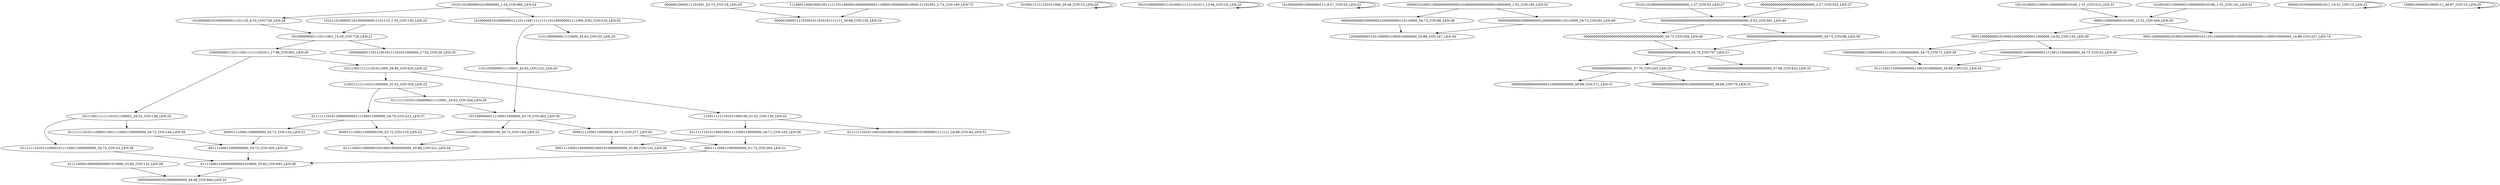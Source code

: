 digraph G {
    "0111111101011000000011110001_34-63_COV:204_LEN:28" -> "10110000000111100011000000_43-70_COV:402_LEN:26";
    "011111110101100010001111000110000000_34-71_COV:105_LEN:36" -> "000111100011000000000_51-73_COV:264_LEN:21";
    "011111110101100010001111000110000000_34-71_COV:105_LEN:36" -> "000111100011000000010001010000000000_51-88_COV:131_LEN:36";
    "1010000001010000000111101110011111111101100000001111000_6-62_COV:218_LEN:55" -> "11011000000011110001_42-63_COV:132_LEN:20";
    "1010000001010000000111101110011111111101100000001111000_6-62_COV:218_LEN:55" -> "11011000000011110000_42-63_COV:33_LEN:20";
    "100000000111011100111111101011_17-46_COV:601_LEN:30" -> "1011100111111101011000_28-49_COV:435_LEN:22";
    "100000000111011100111111101011_17-46_COV:601_LEN:30" -> "1011100111111101011100001_28-52_COV:138_LEN:25";
    "00000010000111101001_52-73_COV:19_LEN:20" -> "0000010000111101001011010101111111_55-88_COV:129_LEN:34";
    "000111100011000000000_51-73_COV:264_LEN:21" -> "0111100011000000000001010000_55-82_COV:693_LEN:28";
    "0111100011000000000001010000_55-82_COV:693_LEN:28" -> "1000000000001010000000000_64-88_COV:844_LEN:25";
    "01000111111101011000_29-49_COV:15_LEN:20" -> "01000111111101011000_29-49_COV:15_LEN:20";
    "001010000000011101000111111101011_13-46_COV:18_LEN:33" -> "001010000000011101000111111101011_13-46_COV:18_LEN:33";
    "1010000000010000000111_6-27_COV:20_LEN:22" -> "1010000000010000000111_6-27_COV:20_LEN:22";
    "0000010100011000000000000010100000000000000010000000_1-52_COV:185_LEN:52" -> "00000000000100000001200000000110110000_34-73_COV:86_LEN:38";
    "0000010100011000000000000010100000000000000010000000_1-52_COV:185_LEN:52" -> "0000000000010000000001200000000110110000_34-73_COV:83_LEN:40";
    "101000000001110111001_15-35_COV:728_LEN:21" -> "100000000111011100111111101011_17-46_COV:601_LEN:30";
    "101000000001110111001_15-35_COV:728_LEN:21" -> "10000000011101110010111101011000000_17-52_COV:26_LEN:35";
    "0000000000000000000000000000000000000000_34-73_COV:558_LEN:40" -> "000000000000000000000_55-75_COV:707_LEN:21";
    "1011010000110000110000000010100_1-31_COV:313_LEN:31" -> "00001100000000101000_13-32_COV:454_LEN:20";
    "1010010011000000110000000010100_1-31_COV:141_LEN:31" -> "00001100000000101000_13-32_COV:454_LEN:20";
    "00000000000100000001200000000110110000_34-73_COV:86_LEN:38" -> "1200000000110110000011000010000000_55-88_COV:167_LEN:34";
    "1011100111111101011000_28-49_COV:435_LEN:22" -> "1100111111101011000100_31-52_COV:139_LEN:22";
    "1011100111111101011000_28-49_COV:435_LEN:22" -> "1100111111101011000000_31-52_COV:354_LEN:22";
    "0111111101011000000000111100011000000_34-70_COV:223_LEN:37" -> "000011110001100000000_52-72_COV:152_LEN:21";
    "0111111101011000000000111100011000000_34-70_COV:223_LEN:37" -> "0000111100011000000100_52-73_COV:133_LEN:22";
    "11011000000011110001_42-63_COV:132_LEN:20" -> "10110000000111100011000000_43-70_COV:402_LEN:26";
    "10000000000110000000111100111000000000_34-73_COV:71_LEN:38" -> "0111100111000000000011001010000000_55-88_COV:131_LEN:34";
    "011111110101110000110011110001100000000_34-72_COV:144_LEN:39" -> "00111100011000000000_54-73_COV:329_LEN:20";
    "000011110001100000000_52-72_COV:152_LEN:21" -> "00111100011000000000_54-73_COV:329_LEN:20";
    "101011010000000000000000000_1-27_COV:53_LEN:27" -> "00000000000000000000000000000000000000000000_9-52_COV:591_LEN:44";
    "0000111100011000000100_52-73_COV:133_LEN:22" -> "0111100011000000100100010000000000_55-88_COV:321_LEN:34";
    "1011100111111101011100001_28-52_COV:138_LEN:25" -> "011111110101110000110011110001100000000_34-72_COV:144_LEN:39";
    "1011100111111101011100001_28-52_COV:138_LEN:25" -> "01111111010111000010111100011000000000_34-73_COV:23_LEN:38";
    "000001010000000001011_10-31_COV:15_LEN:21" -> "000001010000000001011_10-31_COV:15_LEN:21";
    "101011010000001010000000_1-24_COV:985_LEN:24" -> "1010000001010000000111101110011111111101100000001111000_6-62_COV:218_LEN:55";
    "101011010000001010000000_1-24_COV:985_LEN:24" -> "1010000001010000000011101110_6-33_COV:728_LEN:28";
    "00000000000000000000000000000000000000_34-73_COV:98_LEN:38" -> "000000000000000000000_55-75_COV:707_LEN:21";
    "1100111111101011000100_31-52_COV:139_LEN:22" -> "011111110101100010001111000110000000_34-71_COV:105_LEN:36";
    "1100111111101011000100_31-52_COV:139_LEN:22" -> "011111110101100010010001001100000001010000001111111_34-88_COV:44_LEN:51";
    "01111111010111000010111100011000000000_34-73_COV:23_LEN:38" -> "0111100011000000000001010000_55-82_COV:693_LEN:28";
    "000110000000010100001000000000011000000_14-52_COV:134_LEN:39" -> "10000000000110000000111100111000000000_34-73_COV:71_LEN:38";
    "000110000000010100001000000000011000000_14-52_COV:134_LEN:39" -> "1000000000011000000000111100111000000000_34-73_COV:52_LEN:40";
    "000000000000000000000000000_1-27_COV:525_LEN:27" -> "00000000000000000000000000000000000000000000_9-52_COV:591_LEN:44";
    "101011010000011010000000011101110_1-33_COV:130_LEN:33" -> "101000000001110111001_15-35_COV:728_LEN:21";
    "10000100000010000111_46-67_COV:15_LEN:20" -> "10000100000010000111_46-67_COV:15_LEN:20";
    "1010000001010000000011101110_6-33_COV:728_LEN:28" -> "101000000001110111001_15-35_COV:728_LEN:21";
    "00001111000110000000_50-71_COV:277_LEN:20" -> "000111100011000000000_51-73_COV:264_LEN:21";
    "00001111000110000000_50-71_COV:277_LEN:20" -> "000111100011000000010001010000000000_51-88_COV:131_LEN:36";
    "0000111100011000000100_50-73_COV:164_LEN:22" -> "0111100011000000100100010000000000_55-88_COV:321_LEN:34";
    "0111100001000000000001010000_55-82_COV:135_LEN:28" -> "1000000000001010000000000_64-88_COV:844_LEN:25";
    "00000000000000000000000000000000000000000000_9-52_COV:591_LEN:44" -> "0000000000000000000000000000000000000000_34-73_COV:558_LEN:40";
    "00000000000000000000000000000000000000000000_9-52_COV:591_LEN:44" -> "00000000000000000000000000000000000000_34-73_COV:98_LEN:38";
    "00000000000000000001_57-76_COV:255_LEN:20" -> "0000000000000000001100000000000_58-88_COV:171_LEN:31";
    "00000000000000000001_57-76_COV:255_LEN:20" -> "0000000000000000001000000000000_58-88_COV:70_LEN:31";
    "1000000000011000000000111100111000000000_34-73_COV:52_LEN:40" -> "0111100111000000000011001010000000_55-88_COV:131_LEN:34";
    "10110000000111100011000000_43-70_COV:402_LEN:26" -> "00001111000110000000_50-71_COV:277_LEN:20";
    "10110000000111100011000000_43-70_COV:402_LEN:26" -> "0000111100011000000100_50-73_COV:164_LEN:22";
    "0000000000010000000001200000000110110000_34-73_COV:83_LEN:40" -> "1200000000110110000011000010000000_55-88_COV:167_LEN:34";
    "1100111111101011000000_31-52_COV:354_LEN:22" -> "0111111101011000000011110001_34-63_COV:204_LEN:28";
    "1100111111101011000000_31-52_COV:354_LEN:22" -> "0111111101011000000000111100011000000_34-70_COV:223_LEN:37";
    "1110001100010001001111110110000010000000000111000010000000010000111101001_1-73_COV:169_LEN:73" -> "0000010000111101001011010101111111_55-88_COV:129_LEN:34";
    "00111100011000000000_54-73_COV:329_LEN:20" -> "0111100011000000000001010000_55-82_COV:693_LEN:28";
    "00001100000000101000_13-32_COV:454_LEN:20" -> "000110000000010100001000000000011000000_14-52_COV:134_LEN:39";
    "00001100000000101000_13-32_COV:454_LEN:20" -> "00011000000001010001000000001011101100000000001000000000000011000010000000_14-88_COV:327_LEN:74";
    "000000000000000000000_55-75_COV:707_LEN:21" -> "00000000000000000000000000000000_57-88_COV:432_LEN:32";
    "000000000000000000000_55-75_COV:707_LEN:21" -> "00000000000000000001_57-76_COV:255_LEN:20";
}
